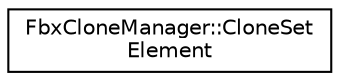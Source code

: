 digraph "クラス階層図"
{
  edge [fontname="Helvetica",fontsize="10",labelfontname="Helvetica",labelfontsize="10"];
  node [fontname="Helvetica",fontsize="10",shape=record];
  rankdir="LR";
  Node0 [label="FbxCloneManager::CloneSet\lElement",height=0.2,width=0.4,color="black", fillcolor="white", style="filled",URL="$struct_fbx_clone_manager_1_1_clone_set_element.html"];
}
